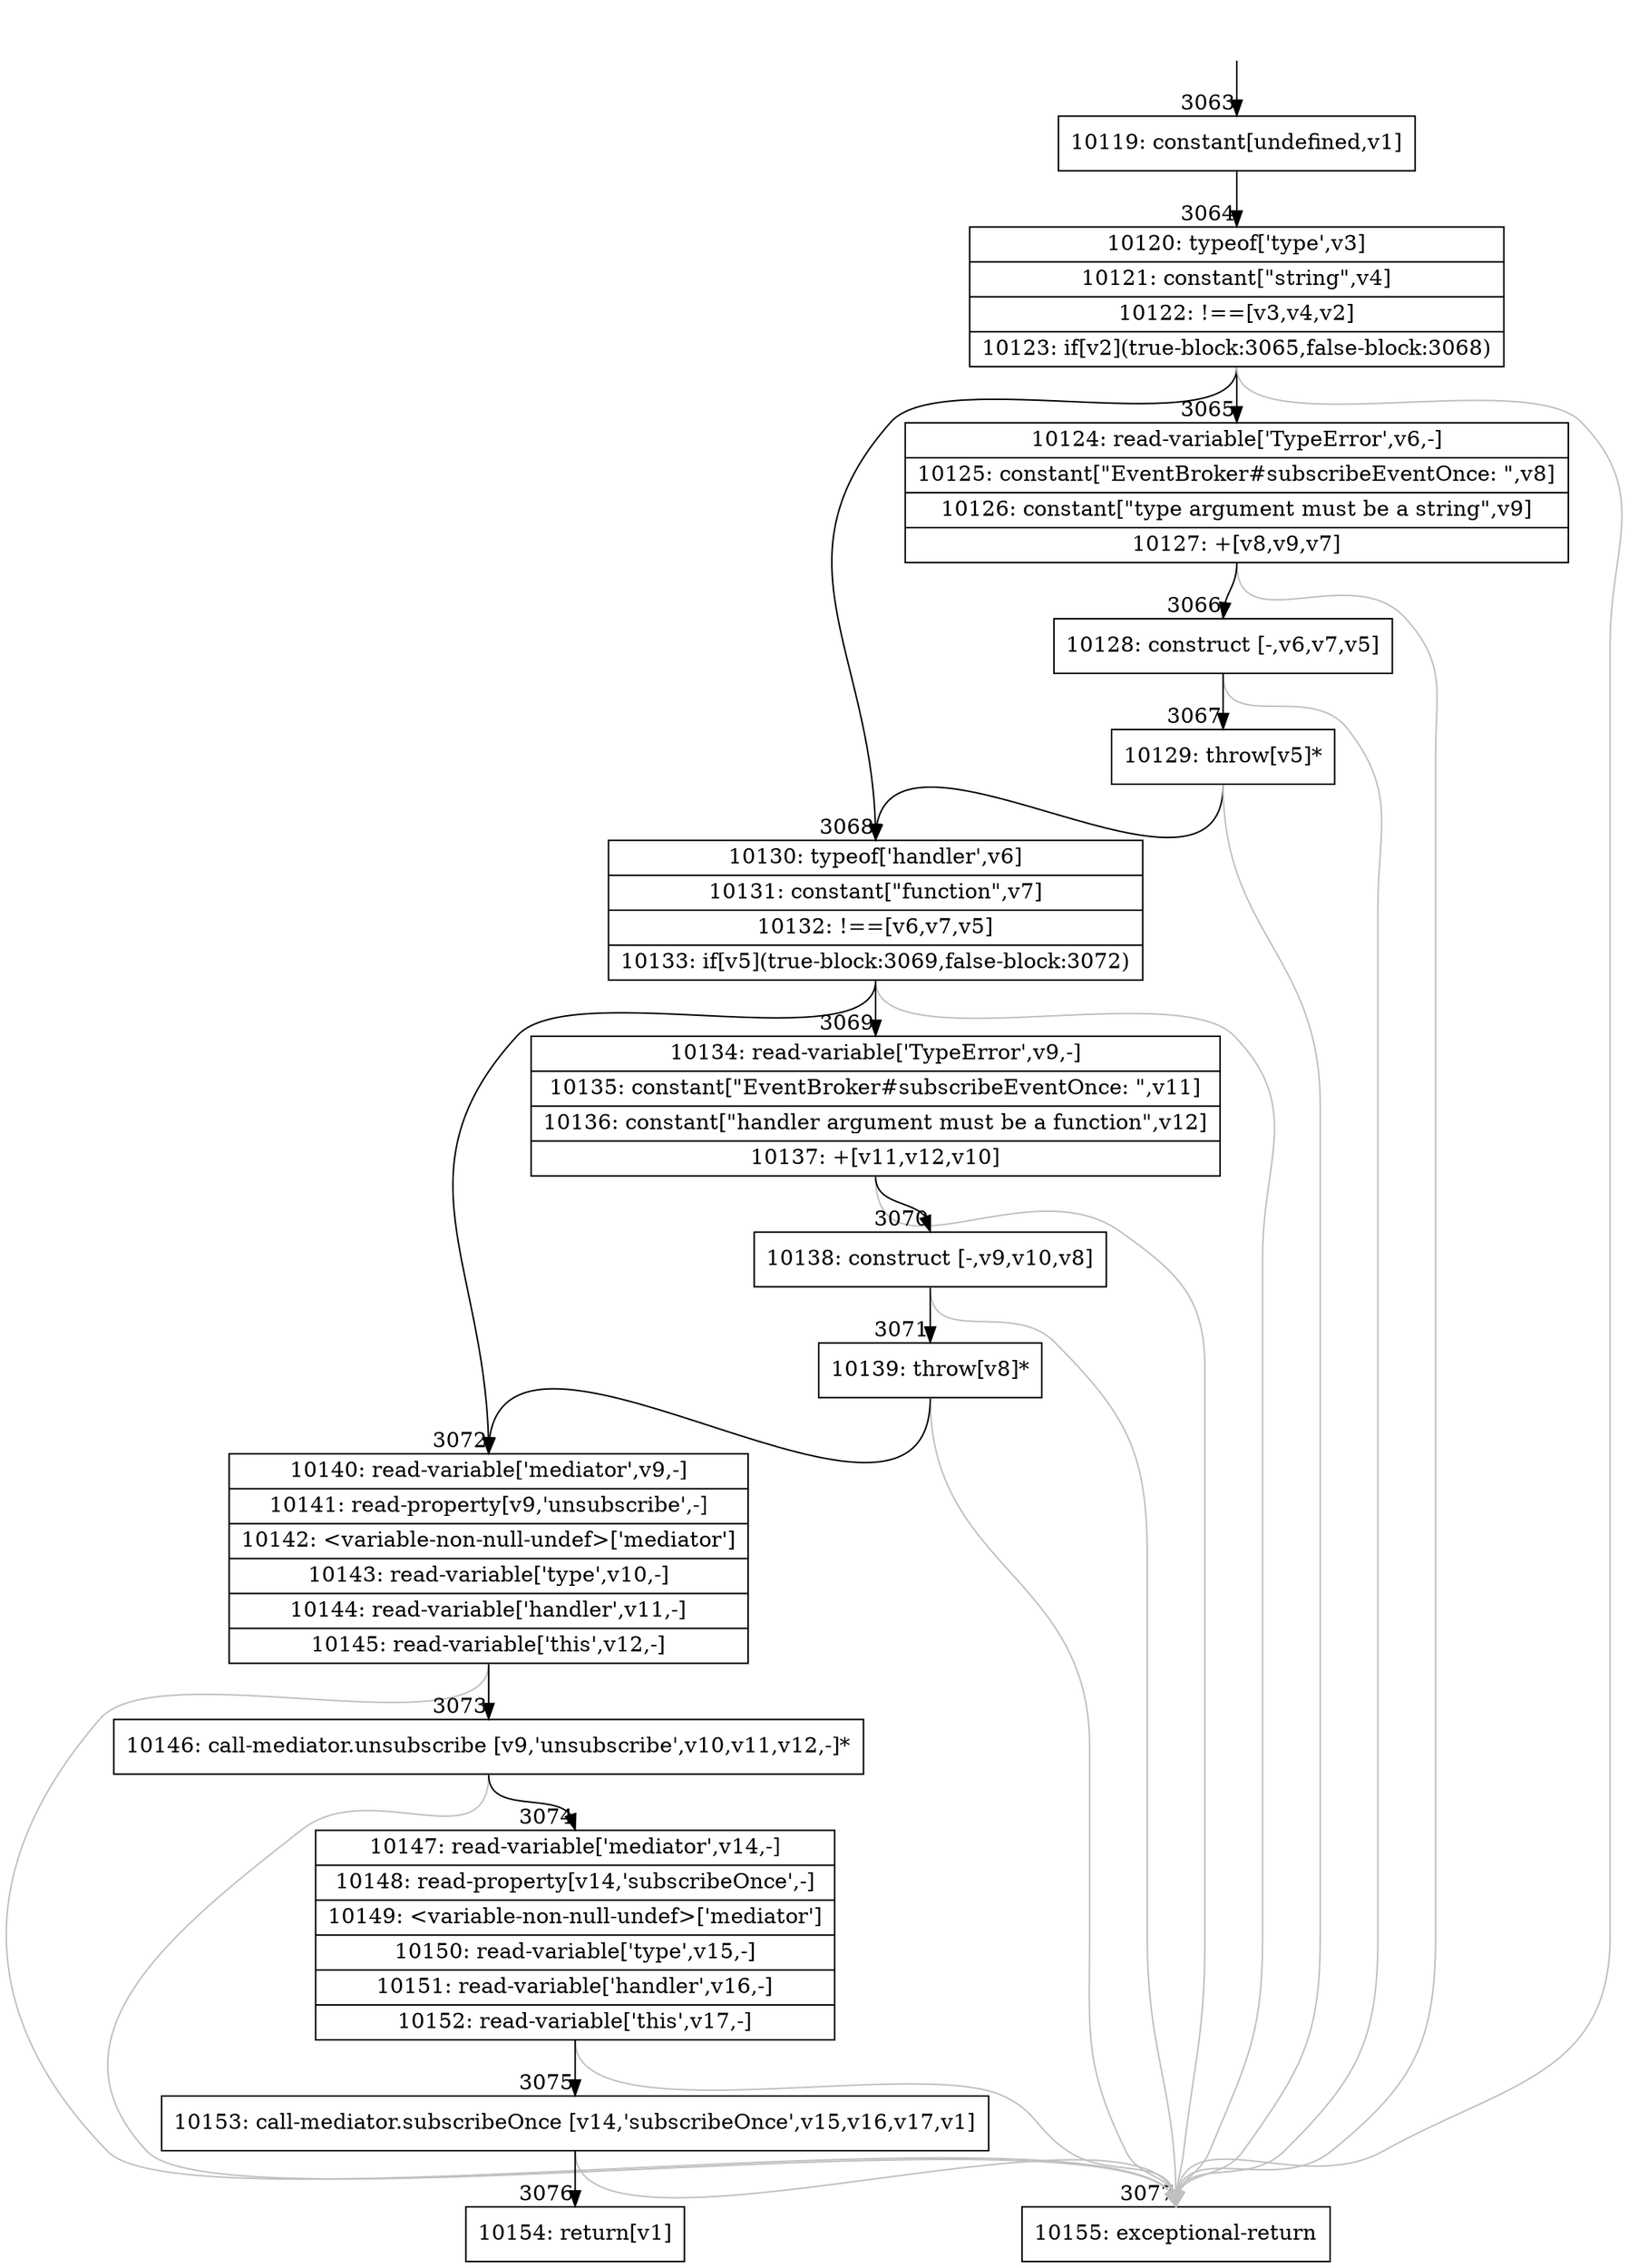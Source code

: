 digraph {
rankdir="TD"
BB_entry233[shape=none,label=""];
BB_entry233 -> BB3063 [tailport=s, headport=n, headlabel="    3063"]
BB3063 [shape=record label="{10119: constant[undefined,v1]}" ] 
BB3063 -> BB3064 [tailport=s, headport=n, headlabel="      3064"]
BB3064 [shape=record label="{10120: typeof['type',v3]|10121: constant[\"string\",v4]|10122: !==[v3,v4,v2]|10123: if[v2](true-block:3065,false-block:3068)}" ] 
BB3064 -> BB3065 [tailport=s, headport=n, headlabel="      3065"]
BB3064 -> BB3068 [tailport=s, headport=n, headlabel="      3068"]
BB3064 -> BB3077 [tailport=s, headport=n, color=gray, headlabel="      3077"]
BB3065 [shape=record label="{10124: read-variable['TypeError',v6,-]|10125: constant[\"EventBroker#subscribeEventOnce: \",v8]|10126: constant[\"type argument must be a string\",v9]|10127: +[v8,v9,v7]}" ] 
BB3065 -> BB3066 [tailport=s, headport=n, headlabel="      3066"]
BB3065 -> BB3077 [tailport=s, headport=n, color=gray]
BB3066 [shape=record label="{10128: construct [-,v6,v7,v5]}" ] 
BB3066 -> BB3067 [tailport=s, headport=n, headlabel="      3067"]
BB3066 -> BB3077 [tailport=s, headport=n, color=gray]
BB3067 [shape=record label="{10129: throw[v5]*}" ] 
BB3067 -> BB3068 [tailport=s, headport=n]
BB3067 -> BB3077 [tailport=s, headport=n, color=gray]
BB3068 [shape=record label="{10130: typeof['handler',v6]|10131: constant[\"function\",v7]|10132: !==[v6,v7,v5]|10133: if[v5](true-block:3069,false-block:3072)}" ] 
BB3068 -> BB3069 [tailport=s, headport=n, headlabel="      3069"]
BB3068 -> BB3072 [tailport=s, headport=n, headlabel="      3072"]
BB3068 -> BB3077 [tailport=s, headport=n, color=gray]
BB3069 [shape=record label="{10134: read-variable['TypeError',v9,-]|10135: constant[\"EventBroker#subscribeEventOnce: \",v11]|10136: constant[\"handler argument must be a function\",v12]|10137: +[v11,v12,v10]}" ] 
BB3069 -> BB3070 [tailport=s, headport=n, headlabel="      3070"]
BB3069 -> BB3077 [tailport=s, headport=n, color=gray]
BB3070 [shape=record label="{10138: construct [-,v9,v10,v8]}" ] 
BB3070 -> BB3071 [tailport=s, headport=n, headlabel="      3071"]
BB3070 -> BB3077 [tailport=s, headport=n, color=gray]
BB3071 [shape=record label="{10139: throw[v8]*}" ] 
BB3071 -> BB3072 [tailport=s, headport=n]
BB3071 -> BB3077 [tailport=s, headport=n, color=gray]
BB3072 [shape=record label="{10140: read-variable['mediator',v9,-]|10141: read-property[v9,'unsubscribe',-]|10142: \<variable-non-null-undef\>['mediator']|10143: read-variable['type',v10,-]|10144: read-variable['handler',v11,-]|10145: read-variable['this',v12,-]}" ] 
BB3072 -> BB3073 [tailport=s, headport=n, headlabel="      3073"]
BB3072 -> BB3077 [tailport=s, headport=n, color=gray]
BB3073 [shape=record label="{10146: call-mediator.unsubscribe [v9,'unsubscribe',v10,v11,v12,-]*}" ] 
BB3073 -> BB3074 [tailport=s, headport=n, headlabel="      3074"]
BB3073 -> BB3077 [tailport=s, headport=n, color=gray]
BB3074 [shape=record label="{10147: read-variable['mediator',v14,-]|10148: read-property[v14,'subscribeOnce',-]|10149: \<variable-non-null-undef\>['mediator']|10150: read-variable['type',v15,-]|10151: read-variable['handler',v16,-]|10152: read-variable['this',v17,-]}" ] 
BB3074 -> BB3075 [tailport=s, headport=n, headlabel="      3075"]
BB3074 -> BB3077 [tailport=s, headport=n, color=gray]
BB3075 [shape=record label="{10153: call-mediator.subscribeOnce [v14,'subscribeOnce',v15,v16,v17,v1]}" ] 
BB3075 -> BB3076 [tailport=s, headport=n, headlabel="      3076"]
BB3075 -> BB3077 [tailport=s, headport=n, color=gray]
BB3076 [shape=record label="{10154: return[v1]}" ] 
BB3077 [shape=record label="{10155: exceptional-return}" ] 
//#$~ 2658
}
